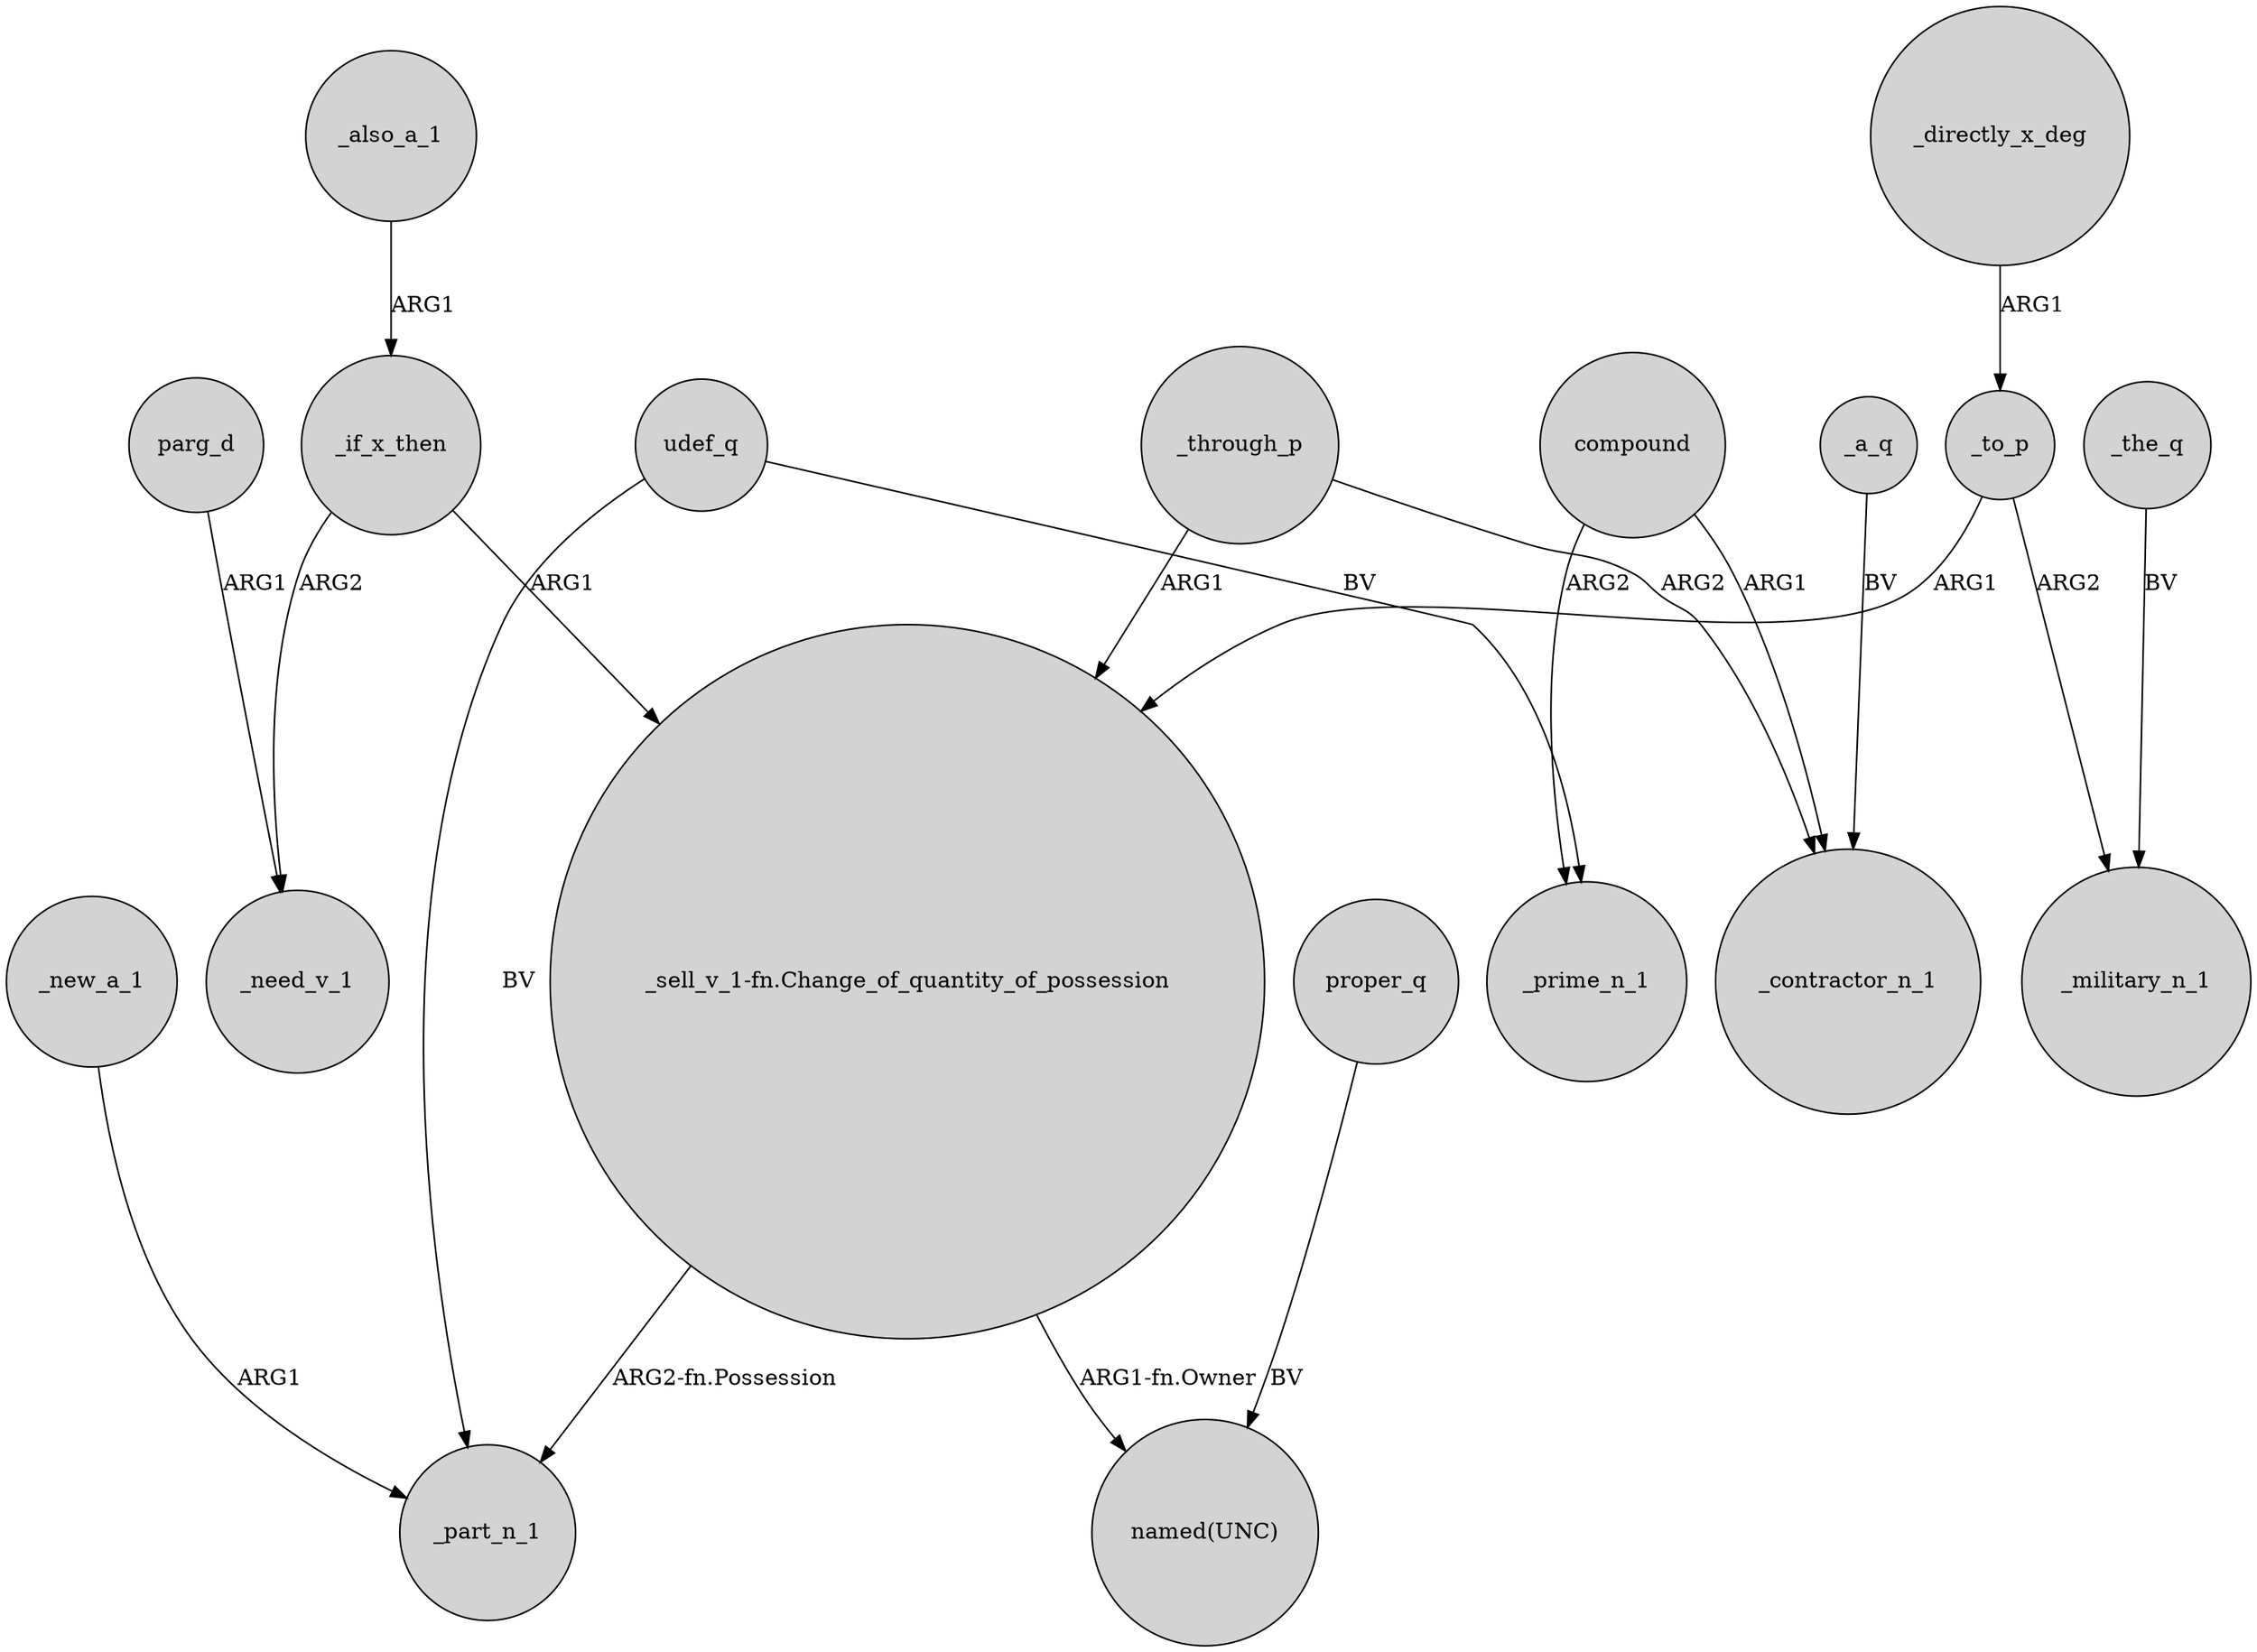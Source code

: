 digraph {
	node [shape=circle style=filled]
	_new_a_1 -> _part_n_1 [label=ARG1]
	_through_p -> _contractor_n_1 [label=ARG2]
	compound -> _contractor_n_1 [label=ARG1]
	proper_q -> "named(UNC)" [label=BV]
	compound -> _prime_n_1 [label=ARG2]
	_if_x_then -> _need_v_1 [label=ARG2]
	parg_d -> _need_v_1 [label=ARG1]
	_to_p -> "_sell_v_1-fn.Change_of_quantity_of_possession" [label=ARG1]
	_to_p -> _military_n_1 [label=ARG2]
	_also_a_1 -> _if_x_then [label=ARG1]
	_if_x_then -> "_sell_v_1-fn.Change_of_quantity_of_possession" [label=ARG1]
	"_sell_v_1-fn.Change_of_quantity_of_possession" -> "named(UNC)" [label="ARG1-fn.Owner"]
	udef_q -> _prime_n_1 [label=BV]
	_a_q -> _contractor_n_1 [label=BV]
	"_sell_v_1-fn.Change_of_quantity_of_possession" -> _part_n_1 [label="ARG2-fn.Possession"]
	_directly_x_deg -> _to_p [label=ARG1]
	_through_p -> "_sell_v_1-fn.Change_of_quantity_of_possession" [label=ARG1]
	udef_q -> _part_n_1 [label=BV]
	_the_q -> _military_n_1 [label=BV]
}
